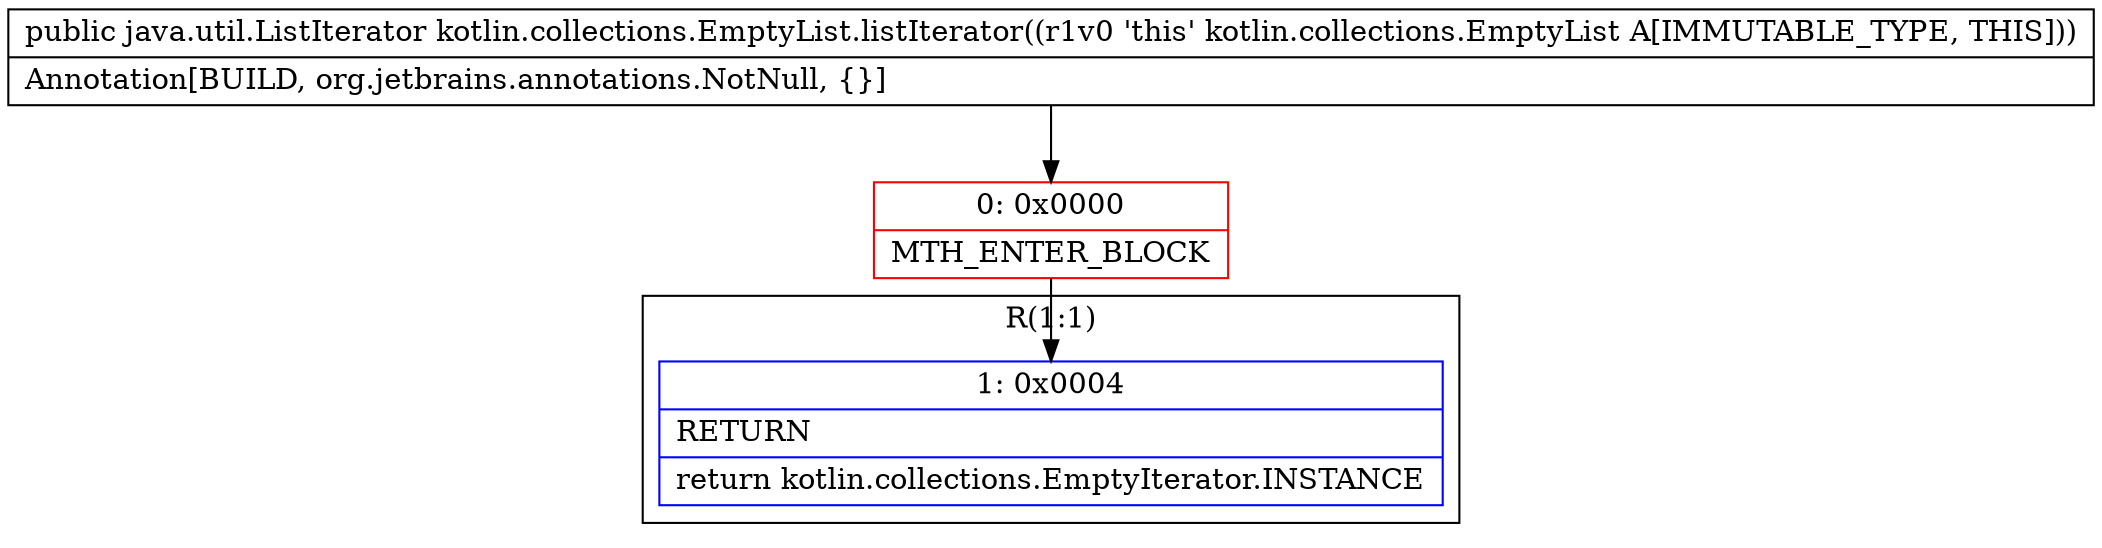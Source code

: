 digraph "CFG forkotlin.collections.EmptyList.listIterator()Ljava\/util\/ListIterator;" {
subgraph cluster_Region_685748566 {
label = "R(1:1)";
node [shape=record,color=blue];
Node_1 [shape=record,label="{1\:\ 0x0004|RETURN\l|return kotlin.collections.EmptyIterator.INSTANCE\l}"];
}
Node_0 [shape=record,color=red,label="{0\:\ 0x0000|MTH_ENTER_BLOCK\l}"];
MethodNode[shape=record,label="{public java.util.ListIterator kotlin.collections.EmptyList.listIterator((r1v0 'this' kotlin.collections.EmptyList A[IMMUTABLE_TYPE, THIS]))  | Annotation[BUILD, org.jetbrains.annotations.NotNull, \{\}]\l}"];
MethodNode -> Node_0;
Node_0 -> Node_1;
}

